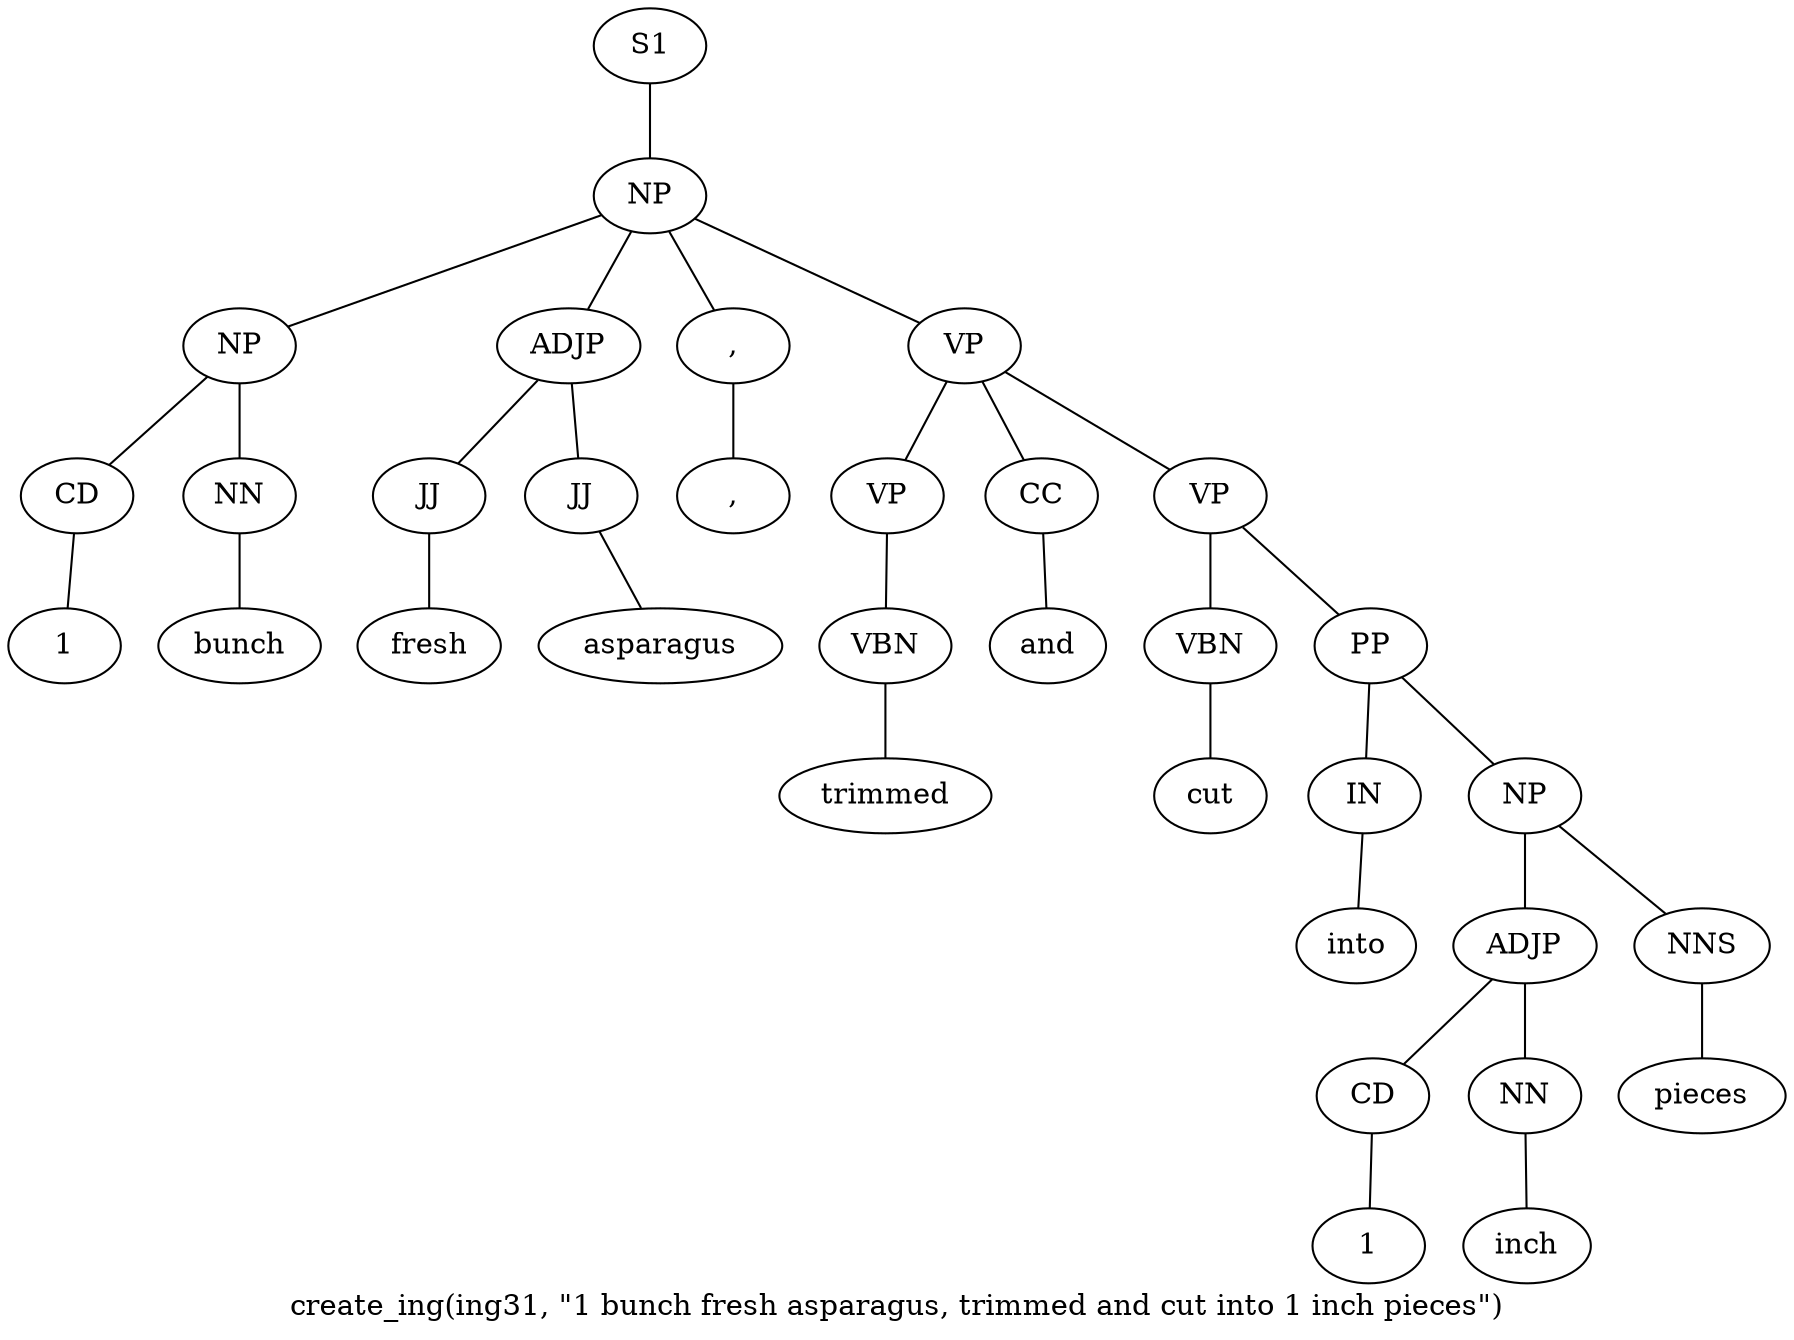graph SyntaxGraph {
	label = "create_ing(ing31, \"1 bunch fresh asparagus, trimmed and cut into 1 inch pieces\")";
	Node0 [label="S1"];
	Node1 [label="NP"];
	Node2 [label="NP"];
	Node3 [label="CD"];
	Node4 [label="1"];
	Node5 [label="NN"];
	Node6 [label="bunch"];
	Node7 [label="ADJP"];
	Node8 [label="JJ"];
	Node9 [label="fresh"];
	Node10 [label="JJ"];
	Node11 [label="asparagus"];
	Node12 [label=","];
	Node13 [label=","];
	Node14 [label="VP"];
	Node15 [label="VP"];
	Node16 [label="VBN"];
	Node17 [label="trimmed"];
	Node18 [label="CC"];
	Node19 [label="and"];
	Node20 [label="VP"];
	Node21 [label="VBN"];
	Node22 [label="cut"];
	Node23 [label="PP"];
	Node24 [label="IN"];
	Node25 [label="into"];
	Node26 [label="NP"];
	Node27 [label="ADJP"];
	Node28 [label="CD"];
	Node29 [label="1"];
	Node30 [label="NN"];
	Node31 [label="inch"];
	Node32 [label="NNS"];
	Node33 [label="pieces"];

	Node0 -- Node1;
	Node1 -- Node2;
	Node1 -- Node7;
	Node1 -- Node12;
	Node1 -- Node14;
	Node2 -- Node3;
	Node2 -- Node5;
	Node3 -- Node4;
	Node5 -- Node6;
	Node7 -- Node8;
	Node7 -- Node10;
	Node8 -- Node9;
	Node10 -- Node11;
	Node12 -- Node13;
	Node14 -- Node15;
	Node14 -- Node18;
	Node14 -- Node20;
	Node15 -- Node16;
	Node16 -- Node17;
	Node18 -- Node19;
	Node20 -- Node21;
	Node20 -- Node23;
	Node21 -- Node22;
	Node23 -- Node24;
	Node23 -- Node26;
	Node24 -- Node25;
	Node26 -- Node27;
	Node26 -- Node32;
	Node27 -- Node28;
	Node27 -- Node30;
	Node28 -- Node29;
	Node30 -- Node31;
	Node32 -- Node33;
}